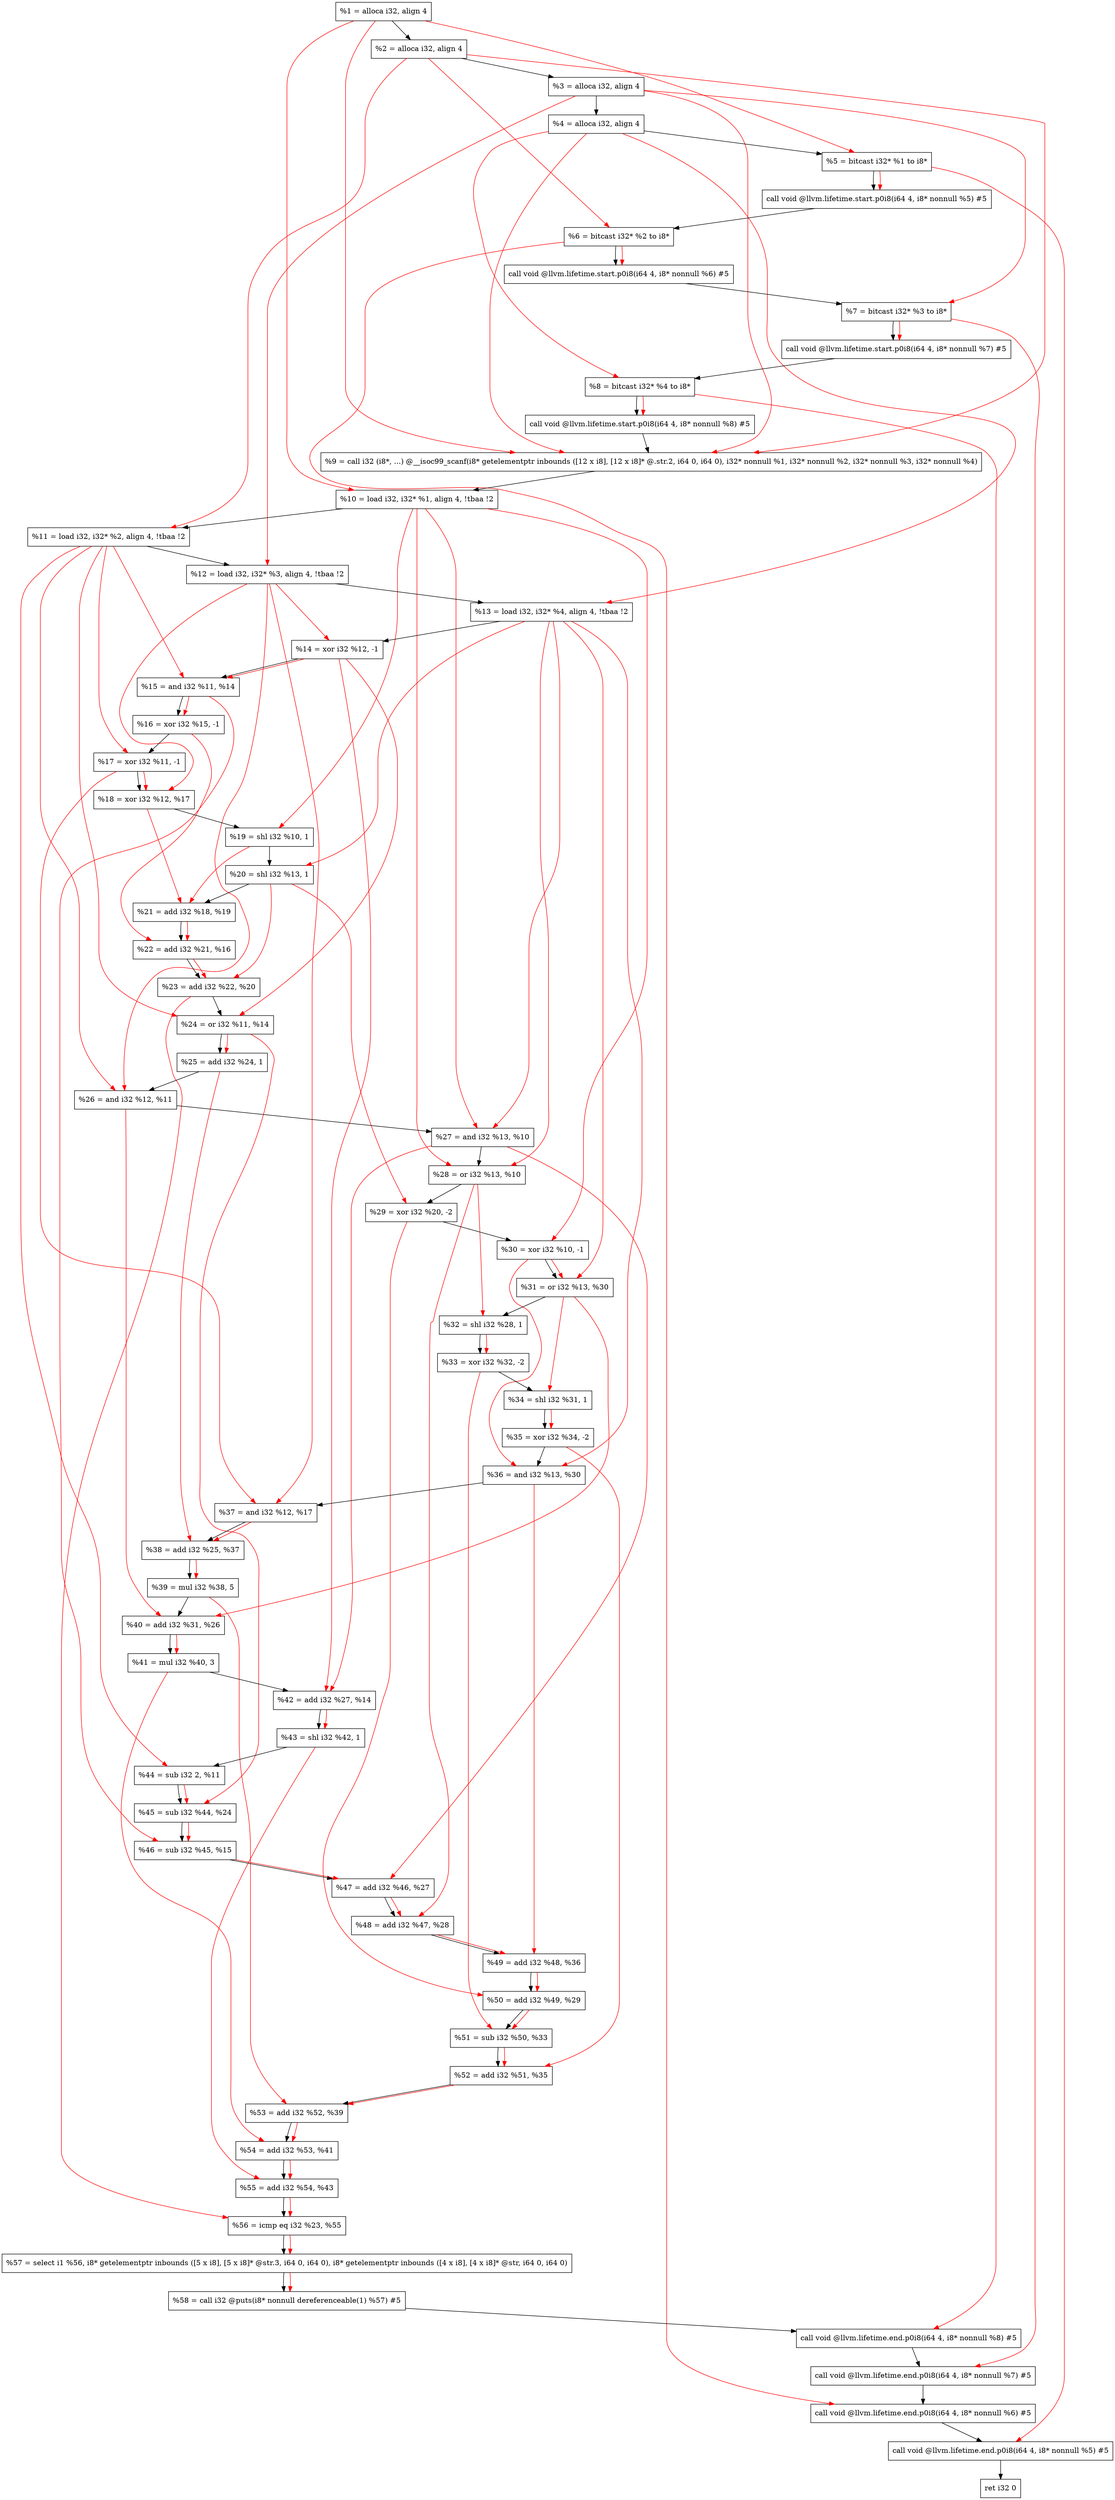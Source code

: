 digraph "DFG for'main' function" {
	Node0xd9fe48[shape=record, label="  %1 = alloca i32, align 4"];
	Node0xd9fec8[shape=record, label="  %2 = alloca i32, align 4"];
	Node0xd9ff58[shape=record, label="  %3 = alloca i32, align 4"];
	Node0xd9ffb8[shape=record, label="  %4 = alloca i32, align 4"];
	Node0xda0068[shape=record, label="  %5 = bitcast i32* %1 to i8*"];
	Node0xda0498[shape=record, label="  call void @llvm.lifetime.start.p0i8(i64 4, i8* nonnull %5) #5"];
	Node0xda0578[shape=record, label="  %6 = bitcast i32* %2 to i8*"];
	Node0xda0678[shape=record, label="  call void @llvm.lifetime.start.p0i8(i64 4, i8* nonnull %6) #5"];
	Node0xda0738[shape=record, label="  %7 = bitcast i32* %3 to i8*"];
	Node0xda07e8[shape=record, label="  call void @llvm.lifetime.start.p0i8(i64 4, i8* nonnull %7) #5"];
	Node0xda08a8[shape=record, label="  %8 = bitcast i32* %4 to i8*"];
	Node0xda0958[shape=record, label="  call void @llvm.lifetime.start.p0i8(i64 4, i8* nonnull %8) #5"];
	Node0xd9abe0[shape=record, label="  %9 = call i32 (i8*, ...) @__isoc99_scanf(i8* getelementptr inbounds ([12 x i8], [12 x i8]* @.str.2, i64 0, i64 0), i32* nonnull %1, i32* nonnull %2, i32* nonnull %3, i32* nonnull %4)"];
	Node0xda0b58[shape=record, label="  %10 = load i32, i32* %1, align 4, !tbaa !2"];
	Node0xda1ac8[shape=record, label="  %11 = load i32, i32* %2, align 4, !tbaa !2"];
	Node0xda2138[shape=record, label="  %12 = load i32, i32* %3, align 4, !tbaa !2"];
	Node0xda2198[shape=record, label="  %13 = load i32, i32* %4, align 4, !tbaa !2"];
	Node0xda2210[shape=record, label="  %14 = xor i32 %12, -1"];
	Node0xda2280[shape=record, label="  %15 = and i32 %11, %14"];
	Node0xda22f0[shape=record, label="  %16 = xor i32 %15, -1"];
	Node0xda2360[shape=record, label="  %17 = xor i32 %11, -1"];
	Node0xda23d0[shape=record, label="  %18 = xor i32 %12, %17"];
	Node0xda2440[shape=record, label="  %19 = shl i32 %10, 1"];
	Node0xda24b0[shape=record, label="  %20 = shl i32 %13, 1"];
	Node0xda2520[shape=record, label="  %21 = add i32 %18, %19"];
	Node0xda2590[shape=record, label="  %22 = add i32 %21, %16"];
	Node0xda2600[shape=record, label="  %23 = add i32 %22, %20"];
	Node0xda2670[shape=record, label="  %24 = or i32 %11, %14"];
	Node0xda26e0[shape=record, label="  %25 = add i32 %24, 1"];
	Node0xda2750[shape=record, label="  %26 = and i32 %12, %11"];
	Node0xda27c0[shape=record, label="  %27 = and i32 %13, %10"];
	Node0xda2830[shape=record, label="  %28 = or i32 %13, %10"];
	Node0xda28a0[shape=record, label="  %29 = xor i32 %20, -2"];
	Node0xda2910[shape=record, label="  %30 = xor i32 %10, -1"];
	Node0xda2980[shape=record, label="  %31 = or i32 %13, %30"];
	Node0xda29f0[shape=record, label="  %32 = shl i32 %28, 1"];
	Node0xda2a60[shape=record, label="  %33 = xor i32 %32, -2"];
	Node0xda2ad0[shape=record, label="  %34 = shl i32 %31, 1"];
	Node0xda2b40[shape=record, label="  %35 = xor i32 %34, -2"];
	Node0xda2bb0[shape=record, label="  %36 = and i32 %13, %30"];
	Node0xda2c20[shape=record, label="  %37 = and i32 %12, %17"];
	Node0xda2c90[shape=record, label="  %38 = add i32 %25, %37"];
	Node0xda2d00[shape=record, label="  %39 = mul i32 %38, 5"];
	Node0xda2d70[shape=record, label="  %40 = add i32 %31, %26"];
	Node0xda2de0[shape=record, label="  %41 = mul i32 %40, 3"];
	Node0xda2e50[shape=record, label="  %42 = add i32 %27, %14"];
	Node0xda2ec0[shape=record, label="  %43 = shl i32 %42, 1"];
	Node0xda2f30[shape=record, label="  %44 = sub i32 2, %11"];
	Node0xda2fa0[shape=record, label="  %45 = sub i32 %44, %24"];
	Node0xda3010[shape=record, label="  %46 = sub i32 %45, %15"];
	Node0xda3080[shape=record, label="  %47 = add i32 %46, %27"];
	Node0xda30f0[shape=record, label="  %48 = add i32 %47, %28"];
	Node0xda3160[shape=record, label="  %49 = add i32 %48, %36"];
	Node0xda31d0[shape=record, label="  %50 = add i32 %49, %29"];
	Node0xda3240[shape=record, label="  %51 = sub i32 %50, %33"];
	Node0xda32b0[shape=record, label="  %52 = add i32 %51, %35"];
	Node0xda3320[shape=record, label="  %53 = add i32 %52, %39"];
	Node0xda3390[shape=record, label="  %54 = add i32 %53, %41"];
	Node0xda3400[shape=record, label="  %55 = add i32 %54, %43"];
	Node0xda3470[shape=record, label="  %56 = icmp eq i32 %23, %55"];
	Node0xd3f8b8[shape=record, label="  %57 = select i1 %56, i8* getelementptr inbounds ([5 x i8], [5 x i8]* @str.3, i64 0, i64 0), i8* getelementptr inbounds ([4 x i8], [4 x i8]* @str, i64 0, i64 0)"];
	Node0xda3500[shape=record, label="  %58 = call i32 @puts(i8* nonnull dereferenceable(1) %57) #5"];
	Node0xda37a8[shape=record, label="  call void @llvm.lifetime.end.p0i8(i64 4, i8* nonnull %8) #5"];
	Node0xda3908[shape=record, label="  call void @llvm.lifetime.end.p0i8(i64 4, i8* nonnull %7) #5"];
	Node0xda3a18[shape=record, label="  call void @llvm.lifetime.end.p0i8(i64 4, i8* nonnull %6) #5"];
	Node0xda3b28[shape=record, label="  call void @llvm.lifetime.end.p0i8(i64 4, i8* nonnull %5) #5"];
	Node0xda3be8[shape=record, label="  ret i32 0"];
	Node0xd9fe48 -> Node0xd9fec8;
	Node0xd9fec8 -> Node0xd9ff58;
	Node0xd9ff58 -> Node0xd9ffb8;
	Node0xd9ffb8 -> Node0xda0068;
	Node0xda0068 -> Node0xda0498;
	Node0xda0498 -> Node0xda0578;
	Node0xda0578 -> Node0xda0678;
	Node0xda0678 -> Node0xda0738;
	Node0xda0738 -> Node0xda07e8;
	Node0xda07e8 -> Node0xda08a8;
	Node0xda08a8 -> Node0xda0958;
	Node0xda0958 -> Node0xd9abe0;
	Node0xd9abe0 -> Node0xda0b58;
	Node0xda0b58 -> Node0xda1ac8;
	Node0xda1ac8 -> Node0xda2138;
	Node0xda2138 -> Node0xda2198;
	Node0xda2198 -> Node0xda2210;
	Node0xda2210 -> Node0xda2280;
	Node0xda2280 -> Node0xda22f0;
	Node0xda22f0 -> Node0xda2360;
	Node0xda2360 -> Node0xda23d0;
	Node0xda23d0 -> Node0xda2440;
	Node0xda2440 -> Node0xda24b0;
	Node0xda24b0 -> Node0xda2520;
	Node0xda2520 -> Node0xda2590;
	Node0xda2590 -> Node0xda2600;
	Node0xda2600 -> Node0xda2670;
	Node0xda2670 -> Node0xda26e0;
	Node0xda26e0 -> Node0xda2750;
	Node0xda2750 -> Node0xda27c0;
	Node0xda27c0 -> Node0xda2830;
	Node0xda2830 -> Node0xda28a0;
	Node0xda28a0 -> Node0xda2910;
	Node0xda2910 -> Node0xda2980;
	Node0xda2980 -> Node0xda29f0;
	Node0xda29f0 -> Node0xda2a60;
	Node0xda2a60 -> Node0xda2ad0;
	Node0xda2ad0 -> Node0xda2b40;
	Node0xda2b40 -> Node0xda2bb0;
	Node0xda2bb0 -> Node0xda2c20;
	Node0xda2c20 -> Node0xda2c90;
	Node0xda2c90 -> Node0xda2d00;
	Node0xda2d00 -> Node0xda2d70;
	Node0xda2d70 -> Node0xda2de0;
	Node0xda2de0 -> Node0xda2e50;
	Node0xda2e50 -> Node0xda2ec0;
	Node0xda2ec0 -> Node0xda2f30;
	Node0xda2f30 -> Node0xda2fa0;
	Node0xda2fa0 -> Node0xda3010;
	Node0xda3010 -> Node0xda3080;
	Node0xda3080 -> Node0xda30f0;
	Node0xda30f0 -> Node0xda3160;
	Node0xda3160 -> Node0xda31d0;
	Node0xda31d0 -> Node0xda3240;
	Node0xda3240 -> Node0xda32b0;
	Node0xda32b0 -> Node0xda3320;
	Node0xda3320 -> Node0xda3390;
	Node0xda3390 -> Node0xda3400;
	Node0xda3400 -> Node0xda3470;
	Node0xda3470 -> Node0xd3f8b8;
	Node0xd3f8b8 -> Node0xda3500;
	Node0xda3500 -> Node0xda37a8;
	Node0xda37a8 -> Node0xda3908;
	Node0xda3908 -> Node0xda3a18;
	Node0xda3a18 -> Node0xda3b28;
	Node0xda3b28 -> Node0xda3be8;
edge [color=red]
	Node0xd9fe48 -> Node0xda0068;
	Node0xda0068 -> Node0xda0498;
	Node0xd9fec8 -> Node0xda0578;
	Node0xda0578 -> Node0xda0678;
	Node0xd9ff58 -> Node0xda0738;
	Node0xda0738 -> Node0xda07e8;
	Node0xd9ffb8 -> Node0xda08a8;
	Node0xda08a8 -> Node0xda0958;
	Node0xd9fe48 -> Node0xd9abe0;
	Node0xd9fec8 -> Node0xd9abe0;
	Node0xd9ff58 -> Node0xd9abe0;
	Node0xd9ffb8 -> Node0xd9abe0;
	Node0xd9fe48 -> Node0xda0b58;
	Node0xd9fec8 -> Node0xda1ac8;
	Node0xd9ff58 -> Node0xda2138;
	Node0xd9ffb8 -> Node0xda2198;
	Node0xda2138 -> Node0xda2210;
	Node0xda1ac8 -> Node0xda2280;
	Node0xda2210 -> Node0xda2280;
	Node0xda2280 -> Node0xda22f0;
	Node0xda1ac8 -> Node0xda2360;
	Node0xda2138 -> Node0xda23d0;
	Node0xda2360 -> Node0xda23d0;
	Node0xda0b58 -> Node0xda2440;
	Node0xda2198 -> Node0xda24b0;
	Node0xda23d0 -> Node0xda2520;
	Node0xda2440 -> Node0xda2520;
	Node0xda2520 -> Node0xda2590;
	Node0xda22f0 -> Node0xda2590;
	Node0xda2590 -> Node0xda2600;
	Node0xda24b0 -> Node0xda2600;
	Node0xda1ac8 -> Node0xda2670;
	Node0xda2210 -> Node0xda2670;
	Node0xda2670 -> Node0xda26e0;
	Node0xda2138 -> Node0xda2750;
	Node0xda1ac8 -> Node0xda2750;
	Node0xda2198 -> Node0xda27c0;
	Node0xda0b58 -> Node0xda27c0;
	Node0xda2198 -> Node0xda2830;
	Node0xda0b58 -> Node0xda2830;
	Node0xda24b0 -> Node0xda28a0;
	Node0xda0b58 -> Node0xda2910;
	Node0xda2198 -> Node0xda2980;
	Node0xda2910 -> Node0xda2980;
	Node0xda2830 -> Node0xda29f0;
	Node0xda29f0 -> Node0xda2a60;
	Node0xda2980 -> Node0xda2ad0;
	Node0xda2ad0 -> Node0xda2b40;
	Node0xda2198 -> Node0xda2bb0;
	Node0xda2910 -> Node0xda2bb0;
	Node0xda2138 -> Node0xda2c20;
	Node0xda2360 -> Node0xda2c20;
	Node0xda26e0 -> Node0xda2c90;
	Node0xda2c20 -> Node0xda2c90;
	Node0xda2c90 -> Node0xda2d00;
	Node0xda2980 -> Node0xda2d70;
	Node0xda2750 -> Node0xda2d70;
	Node0xda2d70 -> Node0xda2de0;
	Node0xda27c0 -> Node0xda2e50;
	Node0xda2210 -> Node0xda2e50;
	Node0xda2e50 -> Node0xda2ec0;
	Node0xda1ac8 -> Node0xda2f30;
	Node0xda2f30 -> Node0xda2fa0;
	Node0xda2670 -> Node0xda2fa0;
	Node0xda2fa0 -> Node0xda3010;
	Node0xda2280 -> Node0xda3010;
	Node0xda3010 -> Node0xda3080;
	Node0xda27c0 -> Node0xda3080;
	Node0xda3080 -> Node0xda30f0;
	Node0xda2830 -> Node0xda30f0;
	Node0xda30f0 -> Node0xda3160;
	Node0xda2bb0 -> Node0xda3160;
	Node0xda3160 -> Node0xda31d0;
	Node0xda28a0 -> Node0xda31d0;
	Node0xda31d0 -> Node0xda3240;
	Node0xda2a60 -> Node0xda3240;
	Node0xda3240 -> Node0xda32b0;
	Node0xda2b40 -> Node0xda32b0;
	Node0xda32b0 -> Node0xda3320;
	Node0xda2d00 -> Node0xda3320;
	Node0xda3320 -> Node0xda3390;
	Node0xda2de0 -> Node0xda3390;
	Node0xda3390 -> Node0xda3400;
	Node0xda2ec0 -> Node0xda3400;
	Node0xda2600 -> Node0xda3470;
	Node0xda3400 -> Node0xda3470;
	Node0xda3470 -> Node0xd3f8b8;
	Node0xd3f8b8 -> Node0xda3500;
	Node0xda08a8 -> Node0xda37a8;
	Node0xda0738 -> Node0xda3908;
	Node0xda0578 -> Node0xda3a18;
	Node0xda0068 -> Node0xda3b28;
}
